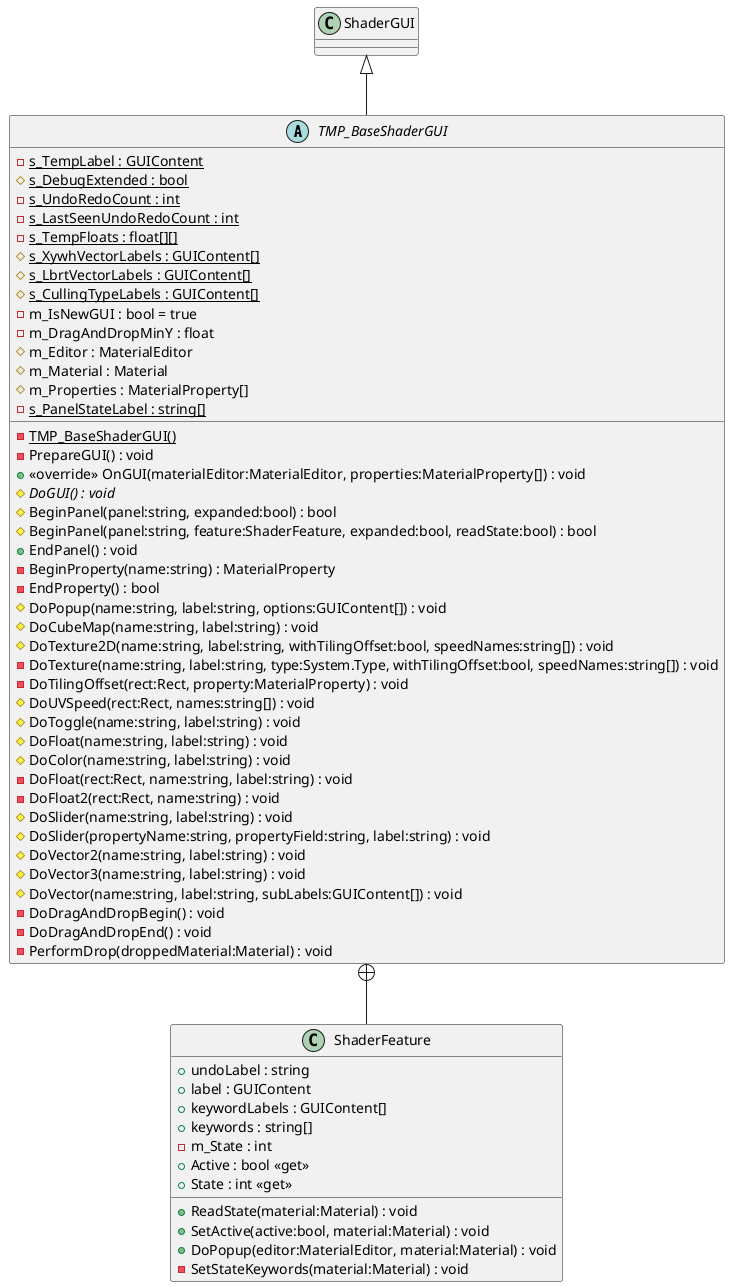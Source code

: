 @startuml
abstract class TMP_BaseShaderGUI {
    {static} - s_TempLabel : GUIContent
    # {static} s_DebugExtended : bool
    {static} - s_UndoRedoCount : int
    {static} - s_LastSeenUndoRedoCount : int
    {static} - s_TempFloats : float[][]
    # {static} s_XywhVectorLabels : GUIContent[]
    # {static} s_LbrtVectorLabels : GUIContent[]
    # {static} s_CullingTypeLabels : GUIContent[]
    {static} - TMP_BaseShaderGUI()
    - m_IsNewGUI : bool = true
    - m_DragAndDropMinY : float
    # m_Editor : MaterialEditor
    # m_Material : Material
    # m_Properties : MaterialProperty[]
    - PrepareGUI() : void
    + <<override>> OnGUI(materialEditor:MaterialEditor, properties:MaterialProperty[]) : void
    # {abstract} DoGUI() : void
    {static} - s_PanelStateLabel : string[]
    # BeginPanel(panel:string, expanded:bool) : bool
    # BeginPanel(panel:string, feature:ShaderFeature, expanded:bool, readState:bool) : bool
    + EndPanel() : void
    - BeginProperty(name:string) : MaterialProperty
    - EndProperty() : bool
    # DoPopup(name:string, label:string, options:GUIContent[]) : void
    # DoCubeMap(name:string, label:string) : void
    # DoTexture2D(name:string, label:string, withTilingOffset:bool, speedNames:string[]) : void
    - DoTexture(name:string, label:string, type:System.Type, withTilingOffset:bool, speedNames:string[]) : void
    - DoTilingOffset(rect:Rect, property:MaterialProperty) : void
    # DoUVSpeed(rect:Rect, names:string[]) : void
    # DoToggle(name:string, label:string) : void
    # DoFloat(name:string, label:string) : void
    # DoColor(name:string, label:string) : void
    - DoFloat(rect:Rect, name:string, label:string) : void
    - DoFloat2(rect:Rect, name:string) : void
    # DoSlider(name:string, label:string) : void
    # DoSlider(propertyName:string, propertyField:string, label:string) : void
    # DoVector2(name:string, label:string) : void
    # DoVector3(name:string, label:string) : void
    # DoVector(name:string, label:string, subLabels:GUIContent[]) : void
    - DoDragAndDropBegin() : void
    - DoDragAndDropEnd() : void
    - PerformDrop(droppedMaterial:Material) : void
}
class ShaderFeature {
    + undoLabel : string
    + label : GUIContent
    + keywordLabels : GUIContent[]
    + keywords : string[]
    - m_State : int
    + Active : bool <<get>>
    + State : int <<get>>
    + ReadState(material:Material) : void
    + SetActive(active:bool, material:Material) : void
    + DoPopup(editor:MaterialEditor, material:Material) : void
    - SetStateKeywords(material:Material) : void
}
ShaderGUI <|-- TMP_BaseShaderGUI
TMP_BaseShaderGUI +-- ShaderFeature
@enduml
